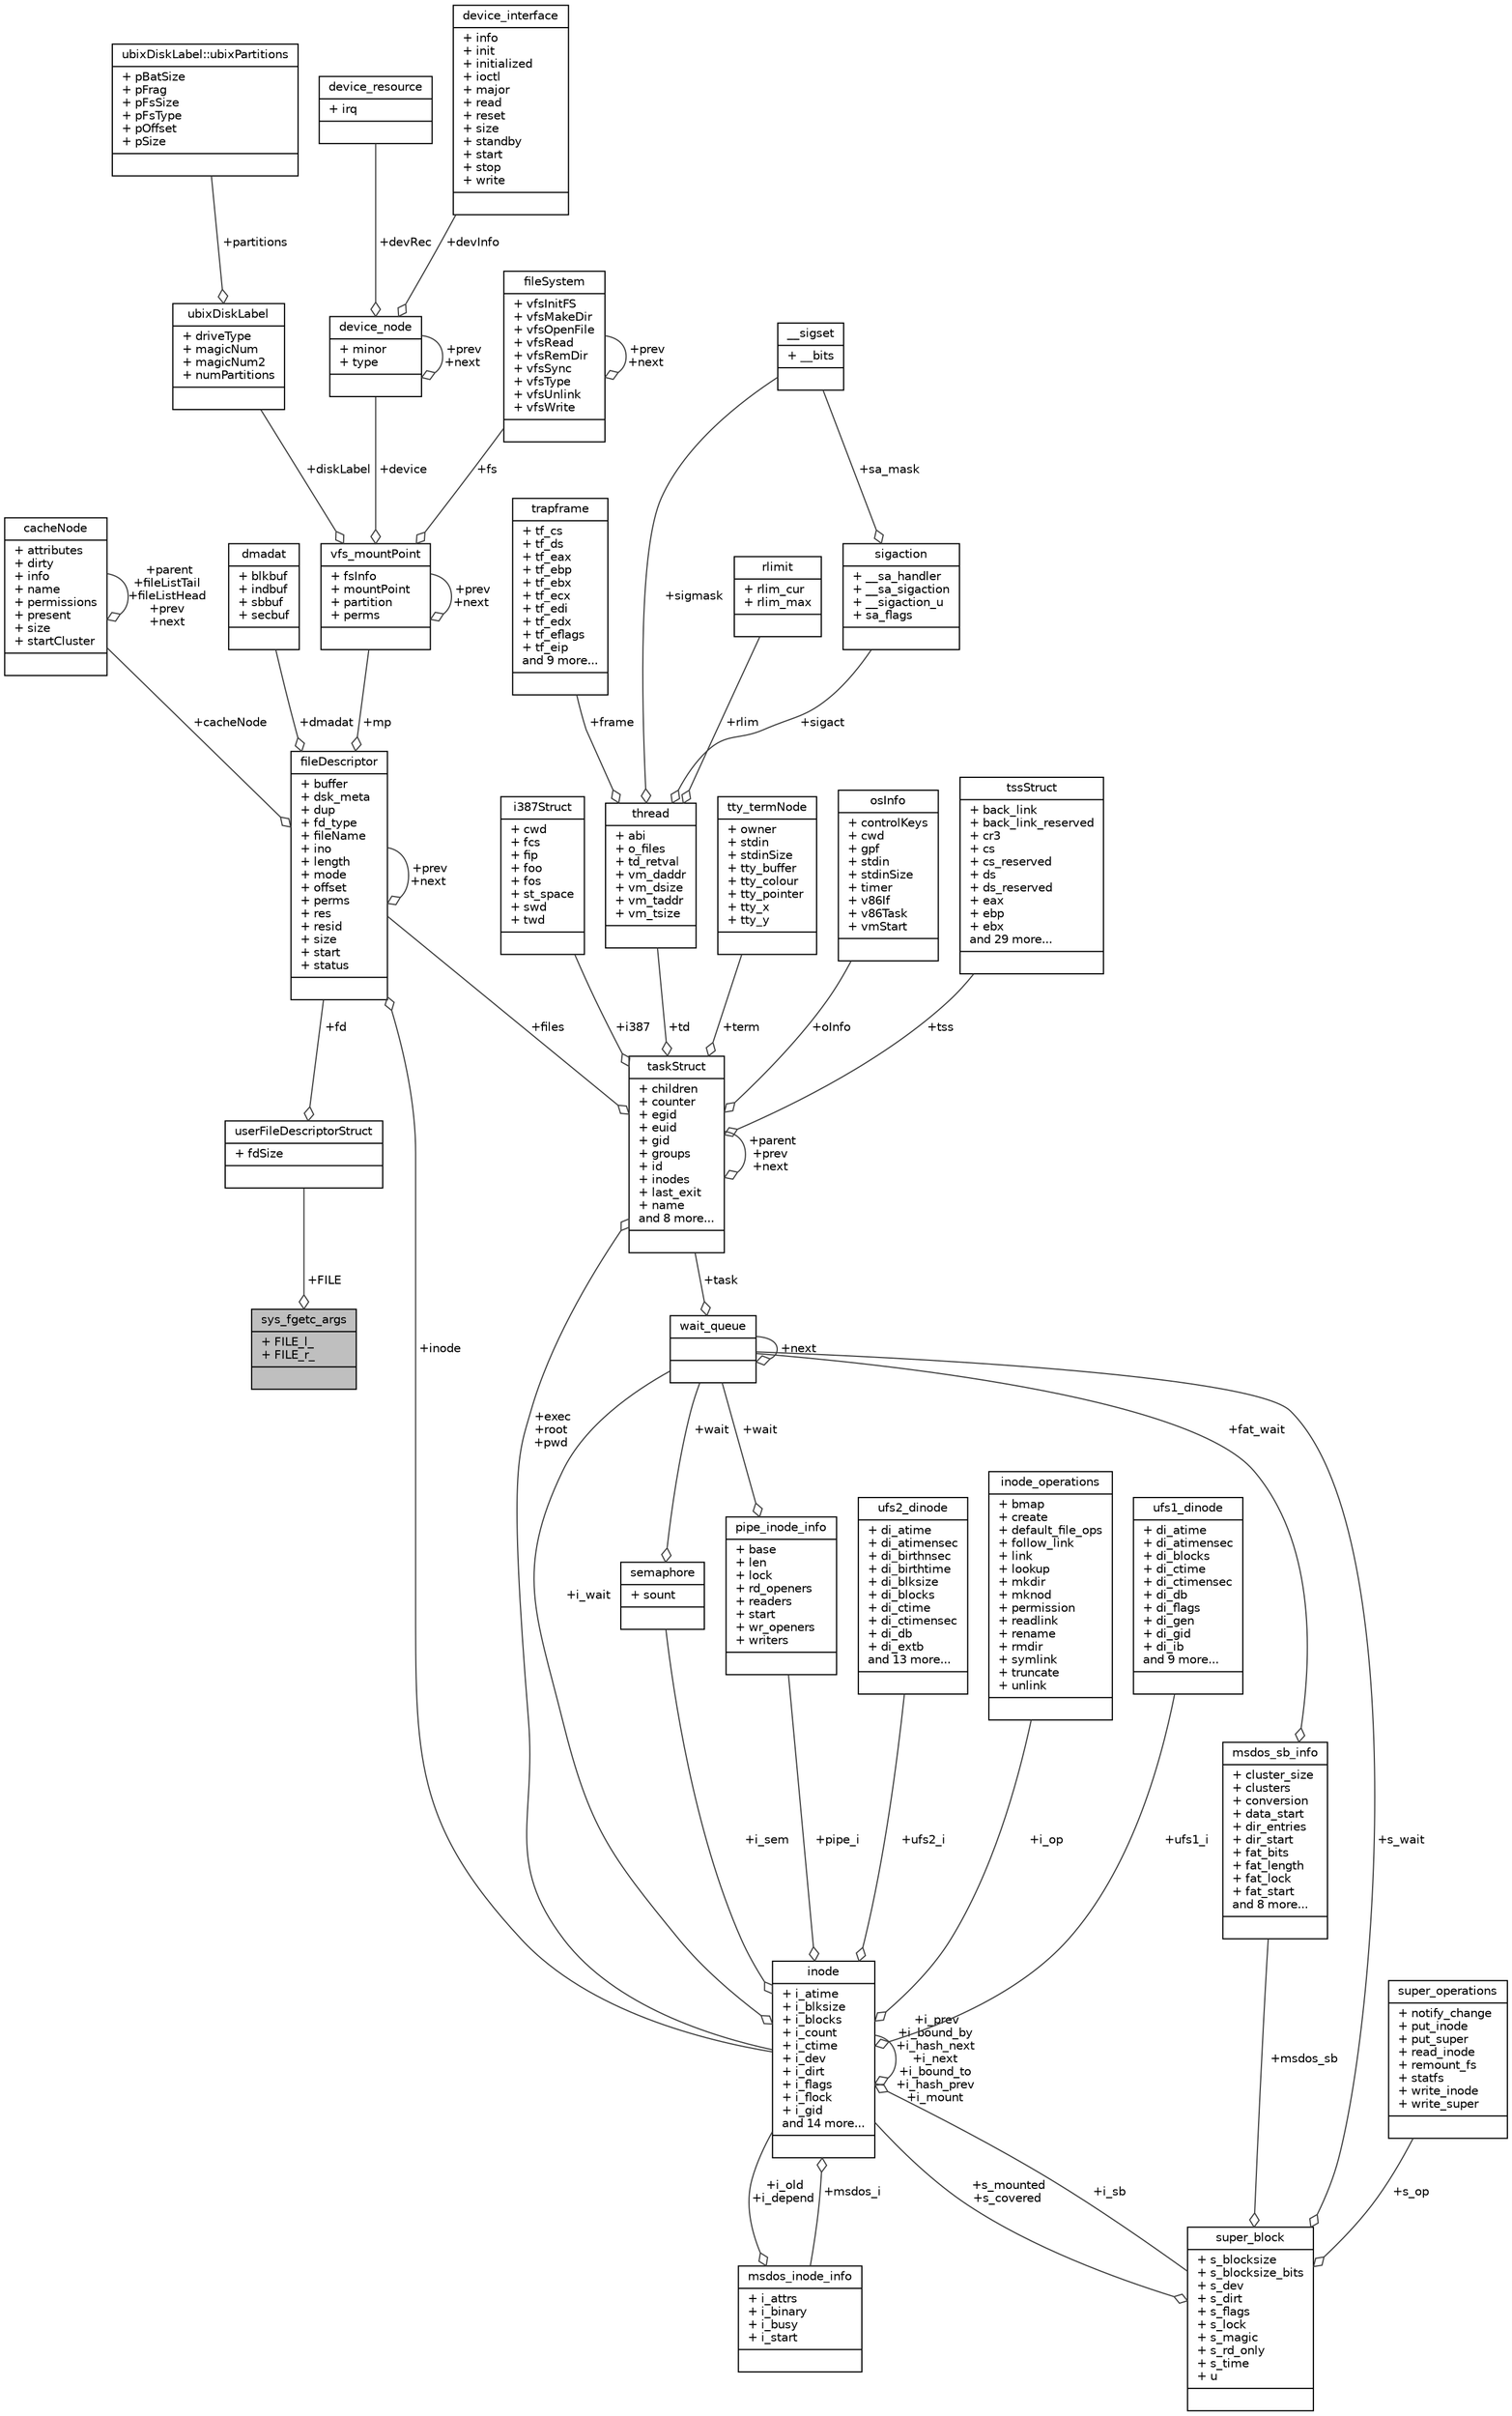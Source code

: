 digraph "sys_fgetc_args"
{
 // LATEX_PDF_SIZE
  edge [fontname="Helvetica",fontsize="10",labelfontname="Helvetica",labelfontsize="10"];
  node [fontname="Helvetica",fontsize="10",shape=record];
  Node1 [label="{sys_fgetc_args\n|+ FILE_l_\l+ FILE_r_\l|}",height=0.2,width=0.4,color="black", fillcolor="grey75", style="filled", fontcolor="black",tooltip=" "];
  Node2 -> Node1 [color="grey25",fontsize="10",style="solid",label=" +FILE" ,arrowhead="odiamond",fontname="Helvetica"];
  Node2 [label="{userFileDescriptorStruct\n|+ fdSize\l|}",height=0.2,width=0.4,color="black", fillcolor="white", style="filled",URL="$structuserFileDescriptorStruct.html",tooltip=" "];
  Node3 -> Node2 [color="grey25",fontsize="10",style="solid",label=" +fd" ,arrowhead="odiamond",fontname="Helvetica"];
  Node3 [label="{fileDescriptor\n|+ buffer\l+ dsk_meta\l+ dup\l+ fd_type\l+ fileName\l+ ino\l+ length\l+ mode\l+ offset\l+ perms\l+ res\l+ resid\l+ size\l+ start\l+ status\l|}",height=0.2,width=0.4,color="black", fillcolor="white", style="filled",URL="$structfileDescriptor.html",tooltip=" "];
  Node4 -> Node3 [color="grey25",fontsize="10",style="solid",label=" +inode" ,arrowhead="odiamond",fontname="Helvetica"];
  Node4 [label="{inode\n|+ i_atime\l+ i_blksize\l+ i_blocks\l+ i_count\l+ i_ctime\l+ i_dev\l+ i_dirt\l+ i_flags\l+ i_flock\l+ i_gid\land 14 more...\l|}",height=0.2,width=0.4,color="black", fillcolor="white", style="filled",URL="$structinode.html",tooltip=" "];
  Node5 -> Node4 [color="grey25",fontsize="10",style="solid",label=" +msdos_i" ,arrowhead="odiamond",fontname="Helvetica"];
  Node5 [label="{msdos_inode_info\n|+ i_attrs\l+ i_binary\l+ i_busy\l+ i_start\l|}",height=0.2,width=0.4,color="black", fillcolor="white", style="filled",URL="$structmsdos__inode__info.html",tooltip=" "];
  Node4 -> Node5 [color="grey25",fontsize="10",style="solid",label=" +i_old\n+i_depend" ,arrowhead="odiamond",fontname="Helvetica"];
  Node6 -> Node4 [color="grey25",fontsize="10",style="solid",label=" +i_sb" ,arrowhead="odiamond",fontname="Helvetica"];
  Node6 [label="{super_block\n|+ s_blocksize\l+ s_blocksize_bits\l+ s_dev\l+ s_dirt\l+ s_flags\l+ s_lock\l+ s_magic\l+ s_rd_only\l+ s_time\l+ u\l|}",height=0.2,width=0.4,color="black", fillcolor="white", style="filled",URL="$structsuper__block.html",tooltip=" "];
  Node7 -> Node6 [color="grey25",fontsize="10",style="solid",label=" +msdos_sb" ,arrowhead="odiamond",fontname="Helvetica"];
  Node7 [label="{msdos_sb_info\n|+ cluster_size\l+ clusters\l+ conversion\l+ data_start\l+ dir_entries\l+ dir_start\l+ fat_bits\l+ fat_length\l+ fat_lock\l+ fat_start\land 8 more...\l|}",height=0.2,width=0.4,color="black", fillcolor="white", style="filled",URL="$structmsdos__sb__info.html",tooltip=" "];
  Node8 -> Node7 [color="grey25",fontsize="10",style="solid",label=" +fat_wait" ,arrowhead="odiamond",fontname="Helvetica"];
  Node8 [label="{wait_queue\n||}",height=0.2,width=0.4,color="black", fillcolor="white", style="filled",URL="$structwait__queue.html",tooltip=" "];
  Node9 -> Node8 [color="grey25",fontsize="10",style="solid",label=" +task" ,arrowhead="odiamond",fontname="Helvetica"];
  Node9 [label="{taskStruct\n|+ children\l+ counter\l+ egid\l+ euid\l+ gid\l+ groups\l+ id\l+ inodes\l+ last_exit\l+ name\land 8 more...\l|}",height=0.2,width=0.4,color="black", fillcolor="white", style="filled",URL="$structtaskStruct.html",tooltip=" "];
  Node4 -> Node9 [color="grey25",fontsize="10",style="solid",label=" +exec\n+root\n+pwd" ,arrowhead="odiamond",fontname="Helvetica"];
  Node9 -> Node9 [color="grey25",fontsize="10",style="solid",label=" +parent\n+prev\n+next" ,arrowhead="odiamond",fontname="Helvetica"];
  Node10 -> Node9 [color="grey25",fontsize="10",style="solid",label=" +i387" ,arrowhead="odiamond",fontname="Helvetica"];
  Node10 [label="{i387Struct\n|+ cwd\l+ fcs\l+ fip\l+ foo\l+ fos\l+ st_space\l+ swd\l+ twd\l|}",height=0.2,width=0.4,color="black", fillcolor="white", style="filled",URL="$structi387Struct.html",tooltip=" "];
  Node11 -> Node9 [color="grey25",fontsize="10",style="solid",label=" +td" ,arrowhead="odiamond",fontname="Helvetica"];
  Node11 [label="{thread\n|+ abi\l+ o_files\l+ td_retval\l+ vm_daddr\l+ vm_dsize\l+ vm_taddr\l+ vm_tsize\l|}",height=0.2,width=0.4,color="black", fillcolor="white", style="filled",URL="$structthread.html",tooltip=" "];
  Node12 -> Node11 [color="grey25",fontsize="10",style="solid",label=" +frame" ,arrowhead="odiamond",fontname="Helvetica"];
  Node12 [label="{trapframe\n|+ tf_cs\l+ tf_ds\l+ tf_eax\l+ tf_ebp\l+ tf_ebx\l+ tf_ecx\l+ tf_edi\l+ tf_edx\l+ tf_eflags\l+ tf_eip\land 9 more...\l|}",height=0.2,width=0.4,color="black", fillcolor="white", style="filled",URL="$structtrapframe.html",tooltip=" "];
  Node13 -> Node11 [color="grey25",fontsize="10",style="solid",label=" +sigmask" ,arrowhead="odiamond",fontname="Helvetica"];
  Node13 [label="{__sigset\n|+ __bits\l|}",height=0.2,width=0.4,color="black", fillcolor="white", style="filled",URL="$struct____sigset.html",tooltip=" "];
  Node14 -> Node11 [color="grey25",fontsize="10",style="solid",label=" +rlim" ,arrowhead="odiamond",fontname="Helvetica"];
  Node14 [label="{rlimit\n|+ rlim_cur\l+ rlim_max\l|}",height=0.2,width=0.4,color="black", fillcolor="white", style="filled",URL="$structrlimit.html",tooltip=" "];
  Node15 -> Node11 [color="grey25",fontsize="10",style="solid",label=" +sigact" ,arrowhead="odiamond",fontname="Helvetica"];
  Node15 [label="{sigaction\n|+ __sa_handler\l+ __sa_sigaction\l+ __sigaction_u\l+ sa_flags\l|}",height=0.2,width=0.4,color="black", fillcolor="white", style="filled",URL="$structsigaction.html",tooltip=" "];
  Node13 -> Node15 [color="grey25",fontsize="10",style="solid",label=" +sa_mask" ,arrowhead="odiamond",fontname="Helvetica"];
  Node3 -> Node9 [color="grey25",fontsize="10",style="solid",label=" +files" ,arrowhead="odiamond",fontname="Helvetica"];
  Node16 -> Node9 [color="grey25",fontsize="10",style="solid",label=" +term" ,arrowhead="odiamond",fontname="Helvetica"];
  Node16 [label="{tty_termNode\n|+ owner\l+ stdin\l+ stdinSize\l+ tty_buffer\l+ tty_colour\l+ tty_pointer\l+ tty_x\l+ tty_y\l|}",height=0.2,width=0.4,color="black", fillcolor="white", style="filled",URL="$structtty__termNode.html",tooltip=" "];
  Node17 -> Node9 [color="grey25",fontsize="10",style="solid",label=" +oInfo" ,arrowhead="odiamond",fontname="Helvetica"];
  Node17 [label="{osInfo\n|+ controlKeys\l+ cwd\l+ gpf\l+ stdin\l+ stdinSize\l+ timer\l+ v86If\l+ v86Task\l+ vmStart\l|}",height=0.2,width=0.4,color="black", fillcolor="white", style="filled",URL="$structosInfo.html",tooltip=" "];
  Node18 -> Node9 [color="grey25",fontsize="10",style="solid",label=" +tss" ,arrowhead="odiamond",fontname="Helvetica"];
  Node18 [label="{tssStruct\n|+ back_link\l+ back_link_reserved\l+ cr3\l+ cs\l+ cs_reserved\l+ ds\l+ ds_reserved\l+ eax\l+ ebp\l+ ebx\land 29 more...\l|}",height=0.2,width=0.4,color="black", fillcolor="white", style="filled",URL="$structtssStruct.html",tooltip=" "];
  Node8 -> Node8 [color="grey25",fontsize="10",style="solid",label=" +next" ,arrowhead="odiamond",fontname="Helvetica"];
  Node4 -> Node6 [color="grey25",fontsize="10",style="solid",label=" +s_mounted\n+s_covered" ,arrowhead="odiamond",fontname="Helvetica"];
  Node8 -> Node6 [color="grey25",fontsize="10",style="solid",label=" +s_wait" ,arrowhead="odiamond",fontname="Helvetica"];
  Node19 -> Node6 [color="grey25",fontsize="10",style="solid",label=" +s_op" ,arrowhead="odiamond",fontname="Helvetica"];
  Node19 [label="{super_operations\n|+ notify_change\l+ put_inode\l+ put_super\l+ read_inode\l+ remount_fs\l+ statfs\l+ write_inode\l+ write_super\l|}",height=0.2,width=0.4,color="black", fillcolor="white", style="filled",URL="$structsuper__operations.html",tooltip=" "];
  Node4 -> Node4 [color="grey25",fontsize="10",style="solid",label=" +i_prev\n+i_bound_by\n+i_hash_next\n+i_next\n+i_bound_to\n+i_hash_prev\n+i_mount" ,arrowhead="odiamond",fontname="Helvetica"];
  Node20 -> Node4 [color="grey25",fontsize="10",style="solid",label=" +i_sem" ,arrowhead="odiamond",fontname="Helvetica"];
  Node20 [label="{semaphore\n|+ sount\l|}",height=0.2,width=0.4,color="black", fillcolor="white", style="filled",URL="$structsemaphore.html",tooltip=" "];
  Node8 -> Node20 [color="grey25",fontsize="10",style="solid",label=" +wait" ,arrowhead="odiamond",fontname="Helvetica"];
  Node21 -> Node4 [color="grey25",fontsize="10",style="solid",label=" +pipe_i" ,arrowhead="odiamond",fontname="Helvetica"];
  Node21 [label="{pipe_inode_info\n|+ base\l+ len\l+ lock\l+ rd_openers\l+ readers\l+ start\l+ wr_openers\l+ writers\l|}",height=0.2,width=0.4,color="black", fillcolor="white", style="filled",URL="$structpipe__inode__info.html",tooltip=" "];
  Node8 -> Node21 [color="grey25",fontsize="10",style="solid",label=" +wait" ,arrowhead="odiamond",fontname="Helvetica"];
  Node22 -> Node4 [color="grey25",fontsize="10",style="solid",label=" +ufs2_i" ,arrowhead="odiamond",fontname="Helvetica"];
  Node22 [label="{ufs2_dinode\n|+ di_atime\l+ di_atimensec\l+ di_birthnsec\l+ di_birthtime\l+ di_blksize\l+ di_blocks\l+ di_ctime\l+ di_ctimensec\l+ di_db\l+ di_extb\land 13 more...\l|}",height=0.2,width=0.4,color="black", fillcolor="white", style="filled",URL="$structufs2__dinode.html",tooltip=" "];
  Node8 -> Node4 [color="grey25",fontsize="10",style="solid",label=" +i_wait" ,arrowhead="odiamond",fontname="Helvetica"];
  Node23 -> Node4 [color="grey25",fontsize="10",style="solid",label=" +i_op" ,arrowhead="odiamond",fontname="Helvetica"];
  Node23 [label="{inode_operations\n|+ bmap\l+ create\l+ default_file_ops\l+ follow_link\l+ link\l+ lookup\l+ mkdir\l+ mknod\l+ permission\l+ readlink\l+ rename\l+ rmdir\l+ symlink\l+ truncate\l+ unlink\l|}",height=0.2,width=0.4,color="black", fillcolor="white", style="filled",URL="$structinode__operations.html",tooltip=" "];
  Node24 -> Node4 [color="grey25",fontsize="10",style="solid",label=" +ufs1_i" ,arrowhead="odiamond",fontname="Helvetica"];
  Node24 [label="{ufs1_dinode\n|+ di_atime\l+ di_atimensec\l+ di_blocks\l+ di_ctime\l+ di_ctimensec\l+ di_db\l+ di_flags\l+ di_gen\l+ di_gid\l+ di_ib\land 9 more...\l|}",height=0.2,width=0.4,color="black", fillcolor="white", style="filled",URL="$structufs1__dinode.html",tooltip=" "];
  Node25 -> Node3 [color="grey25",fontsize="10",style="solid",label=" +cacheNode" ,arrowhead="odiamond",fontname="Helvetica"];
  Node25 [label="{cacheNode\n|+ attributes\l+ dirty\l+ info\l+ name\l+ permissions\l+ present\l+ size\l+ startCluster\l|}",height=0.2,width=0.4,color="black", fillcolor="white", style="filled",URL="$structcacheNode.html",tooltip=" "];
  Node25 -> Node25 [color="grey25",fontsize="10",style="solid",label=" +parent\n+fileListTail\n+fileListHead\n+prev\n+next" ,arrowhead="odiamond",fontname="Helvetica"];
  Node3 -> Node3 [color="grey25",fontsize="10",style="solid",label=" +prev\n+next" ,arrowhead="odiamond",fontname="Helvetica"];
  Node26 -> Node3 [color="grey25",fontsize="10",style="solid",label=" +dmadat" ,arrowhead="odiamond",fontname="Helvetica"];
  Node26 [label="{dmadat\n|+ blkbuf\l+ indbuf\l+ sbbuf\l+ secbuf\l|}",height=0.2,width=0.4,color="black", fillcolor="white", style="filled",URL="$structdmadat.html",tooltip=" "];
  Node27 -> Node3 [color="grey25",fontsize="10",style="solid",label=" +mp" ,arrowhead="odiamond",fontname="Helvetica"];
  Node27 [label="{vfs_mountPoint\n|+ fsInfo\l+ mountPoint\l+ partition\l+ perms\l|}",height=0.2,width=0.4,color="black", fillcolor="white", style="filled",URL="$structvfs__mountPoint.html",tooltip=" "];
  Node28 -> Node27 [color="grey25",fontsize="10",style="solid",label=" +diskLabel" ,arrowhead="odiamond",fontname="Helvetica"];
  Node28 [label="{ubixDiskLabel\n|+ driveType\l+ magicNum\l+ magicNum2\l+ numPartitions\l|}",height=0.2,width=0.4,color="black", fillcolor="white", style="filled",URL="$structubixDiskLabel.html",tooltip=" "];
  Node29 -> Node28 [color="grey25",fontsize="10",style="solid",label=" +partitions" ,arrowhead="odiamond",fontname="Helvetica"];
  Node29 [label="{ubixDiskLabel::ubixPartitions\n|+ pBatSize\l+ pFrag\l+ pFsSize\l+ pFsType\l+ pOffset\l+ pSize\l|}",height=0.2,width=0.4,color="black", fillcolor="white", style="filled",URL="$structubixDiskLabel_1_1ubixPartitions.html",tooltip=" "];
  Node30 -> Node27 [color="grey25",fontsize="10",style="solid",label=" +device" ,arrowhead="odiamond",fontname="Helvetica"];
  Node30 [label="{device_node\n|+ minor\l+ type\l|}",height=0.2,width=0.4,color="black", fillcolor="white", style="filled",URL="$structdevice__node.html",tooltip=" "];
  Node31 -> Node30 [color="grey25",fontsize="10",style="solid",label=" +devRec" ,arrowhead="odiamond",fontname="Helvetica"];
  Node31 [label="{device_resource\n|+ irq\l|}",height=0.2,width=0.4,color="black", fillcolor="white", style="filled",URL="$structdevice__resource.html",tooltip=" "];
  Node32 -> Node30 [color="grey25",fontsize="10",style="solid",label=" +devInfo" ,arrowhead="odiamond",fontname="Helvetica"];
  Node32 [label="{device_interface\n|+ info\l+ init\l+ initialized\l+ ioctl\l+ major\l+ read\l+ reset\l+ size\l+ standby\l+ start\l+ stop\l+ write\l|}",height=0.2,width=0.4,color="black", fillcolor="white", style="filled",URL="$structdevice__interface.html",tooltip=" "];
  Node30 -> Node30 [color="grey25",fontsize="10",style="solid",label=" +prev\n+next" ,arrowhead="odiamond",fontname="Helvetica"];
  Node33 -> Node27 [color="grey25",fontsize="10",style="solid",label=" +fs" ,arrowhead="odiamond",fontname="Helvetica"];
  Node33 [label="{fileSystem\n|+ vfsInitFS\l+ vfsMakeDir\l+ vfsOpenFile\l+ vfsRead\l+ vfsRemDir\l+ vfsSync\l+ vfsType\l+ vfsUnlink\l+ vfsWrite\l|}",height=0.2,width=0.4,color="black", fillcolor="white", style="filled",URL="$structfileSystem.html",tooltip="filesSystem Structure"];
  Node33 -> Node33 [color="grey25",fontsize="10",style="solid",label=" +prev\n+next" ,arrowhead="odiamond",fontname="Helvetica"];
  Node27 -> Node27 [color="grey25",fontsize="10",style="solid",label=" +prev\n+next" ,arrowhead="odiamond",fontname="Helvetica"];
}
